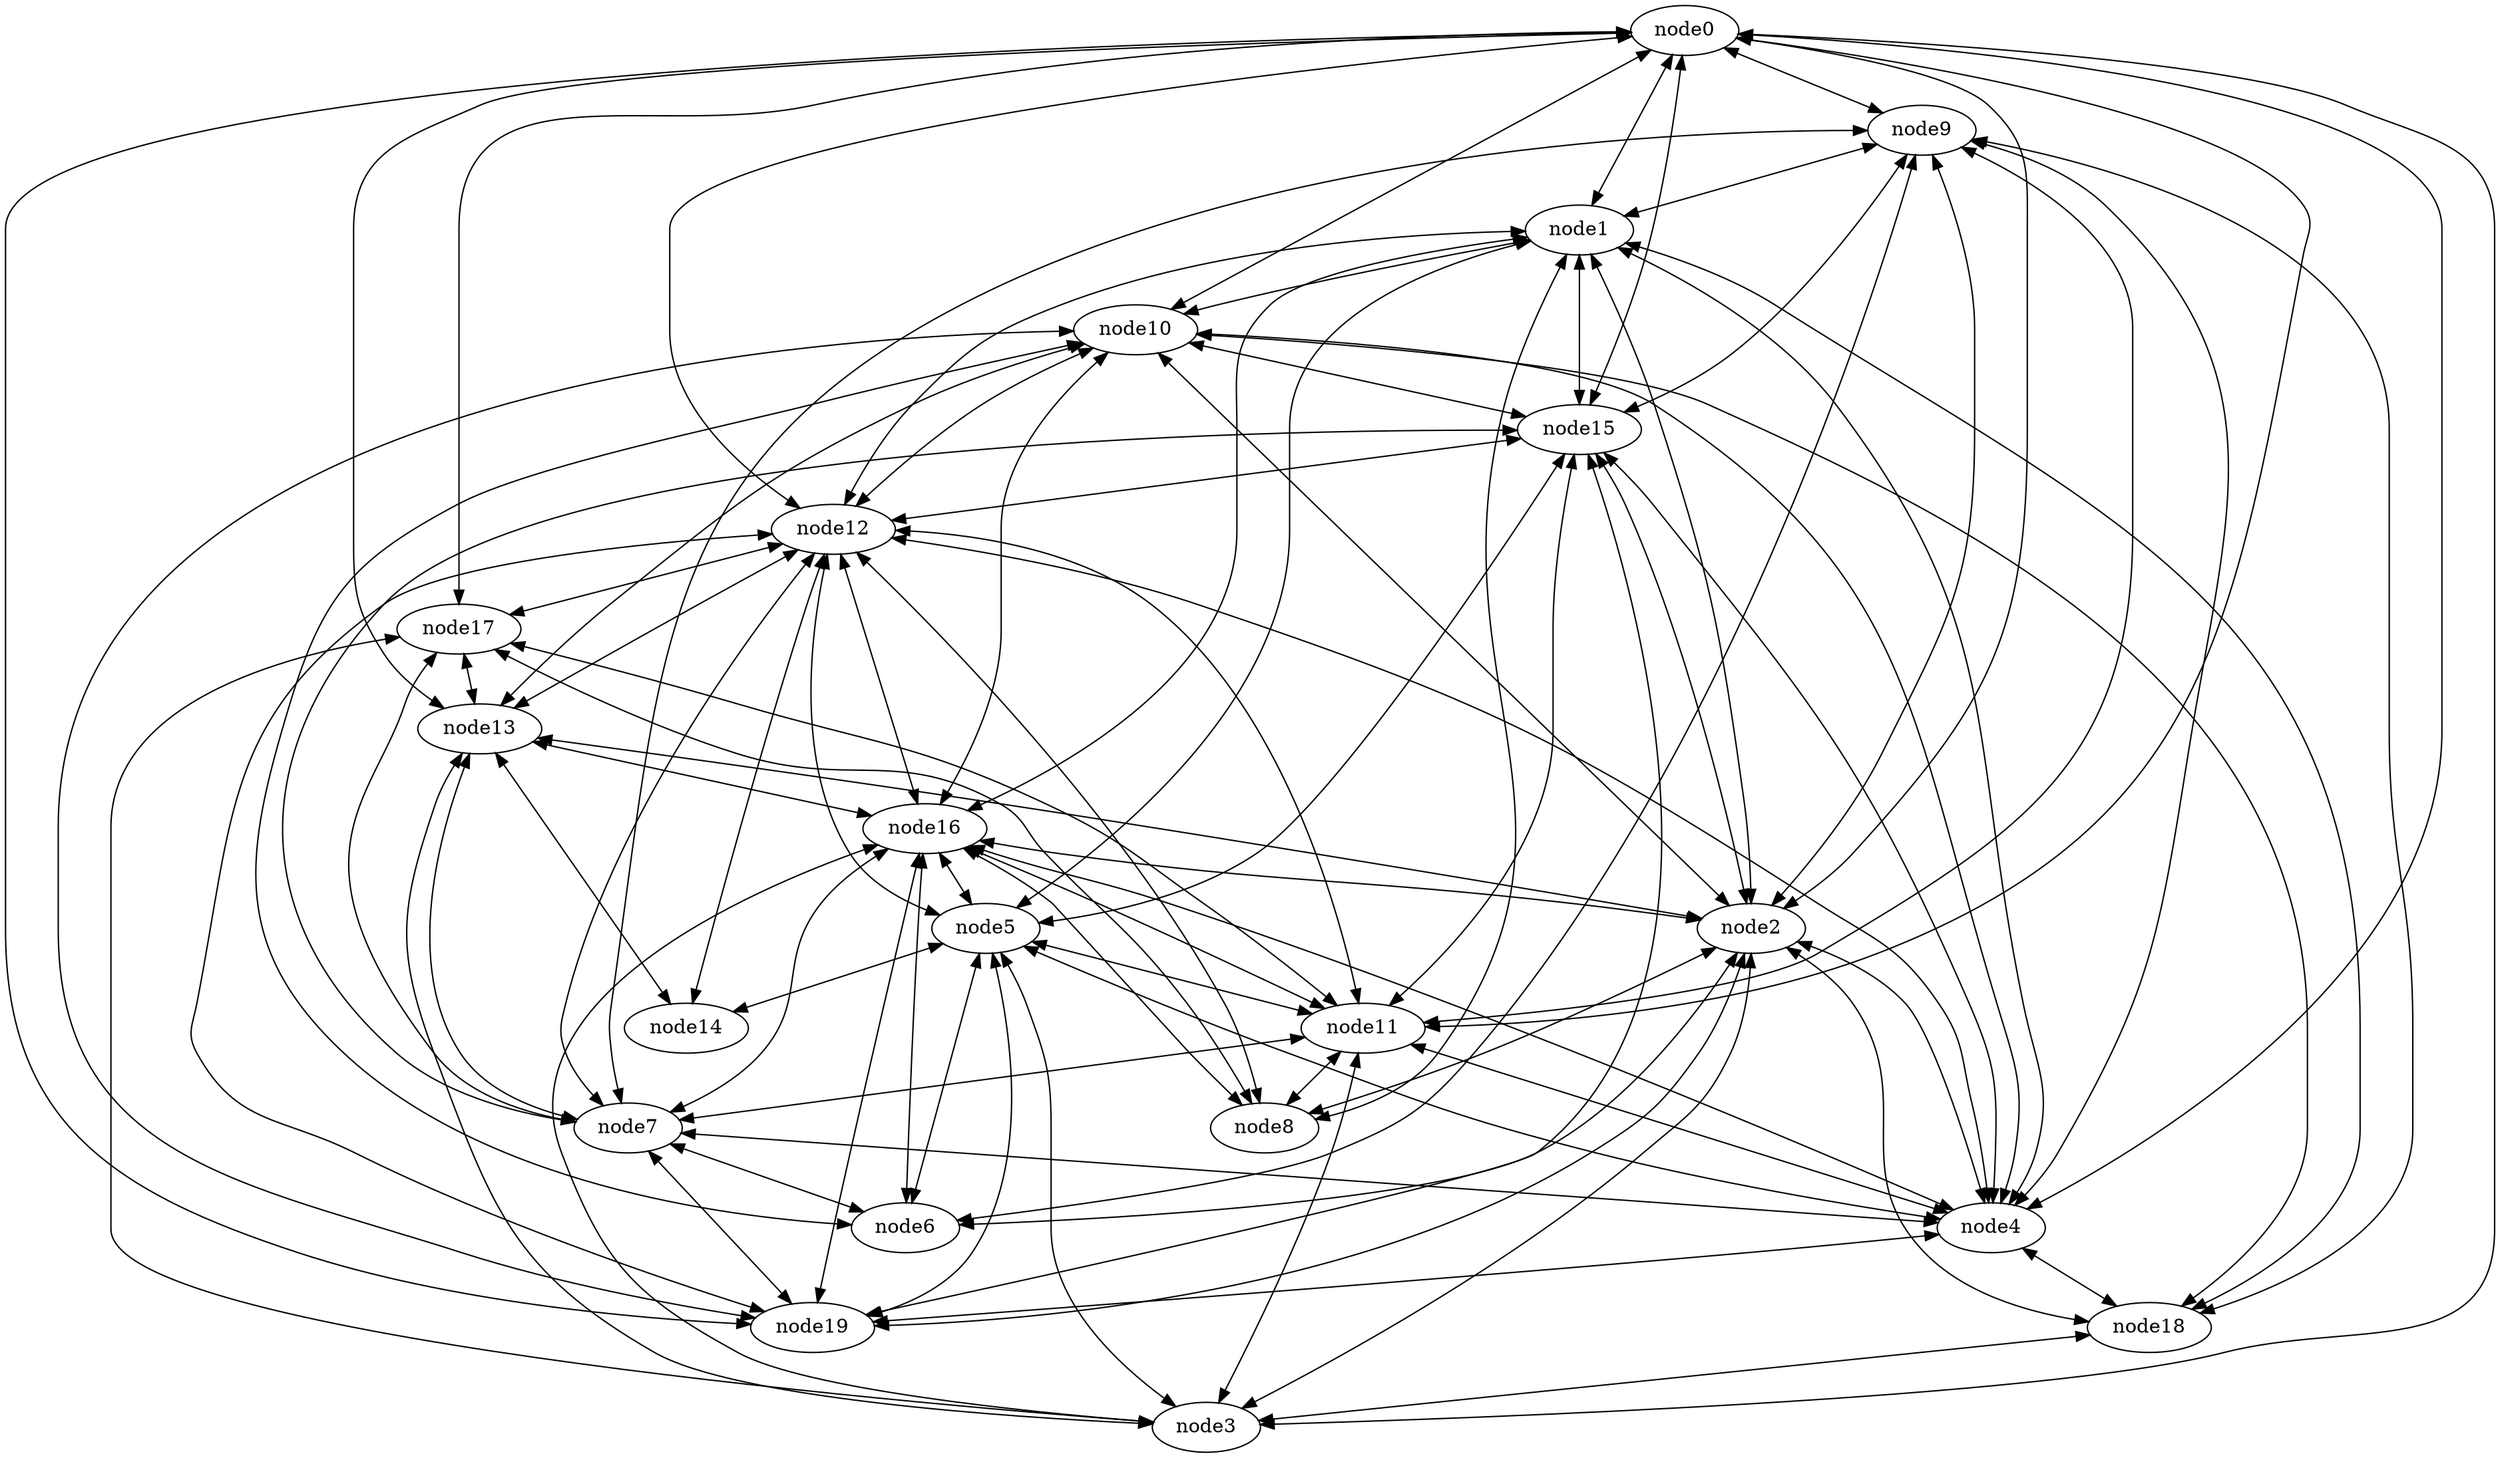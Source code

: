 digraph G {
  node0 -> node9 [dir=both]
  node0 -> node10 [dir=both]
  node0 -> node17 [dir=both]
  node0 -> node12 [dir=both]
  node0 -> node1 [dir=both]
  node0 -> node2 [dir=both]
  node0 -> node11 [dir=both]
  node0 -> node3 [dir=both]
  node0 -> node15 [dir=both]
  node0 -> node4 [dir=both]
  node0 -> node19 [dir=both]
  node1 -> node15 [dir=both]
  node1 -> node2 [dir=both]
  node1 -> node18 [dir=both]
  node1 -> node8 [dir=both]
  node1 -> node10 [dir=both]
  node1 -> node12 [dir=both]
  node1 -> node5 [dir=both]
  node2 -> node9 [dir=both]
  node2 -> node6 [dir=both]
  node2 -> node4 [dir=both]
  node2 -> node18 [dir=both]
  node2 -> node19 [dir=both]
  node2 -> node10 [dir=both]
  node2 -> node13 [dir=both]
  node2 -> node3 [dir=both]
  node2 -> node8 [dir=both]
  node4 -> node11 [dir=both]
  node4 -> node9 [dir=both]
  node4 -> node5 [dir=both]
  node4 -> node16 [dir=both]
  node4 -> node19 [dir=both]
  node4 -> node18 [dir=both]
  node4 -> node15 [dir=both]
  node4 -> node12 [dir=both]
  node4 -> node1 [dir=both]
  node5 -> node15 [dir=both]
  node5 -> node11 [dir=both]
  node5 -> node14 [dir=both]
  node5 -> node19 [dir=both]
  node5 -> node12 [dir=both]
  node5 -> node6 [dir=both]
  node5 -> node3 [dir=both]
  node6 -> node16 [dir=both]
  node7 -> node15 [dir=both]
  node7 -> node16 [dir=both]
  node7 -> node9 [dir=both]
  node7 -> node4 [dir=both]
  node7 -> node13 [dir=both]
  node7 -> node6 [dir=both]
  node7 -> node19 [dir=both]
  node7 -> node17 [dir=both]
  node7 -> node12 [dir=both]
  node8 -> node17 [dir=both]
  node9 -> node11 [dir=both]
  node9 -> node18 [dir=both]
  node9 -> node15 [dir=both]
  node9 -> node1 [dir=both]
  node9 -> node6 [dir=both]
  node10 -> node18 [dir=both]
  node10 -> node15 [dir=both]
  node10 -> node4 [dir=both]
  node10 -> node6 [dir=both]
  node11 -> node15 [dir=both]
  node11 -> node8 [dir=both]
  node11 -> node12 [dir=both]
  node11 -> node3 [dir=both]
  node11 -> node7 [dir=both]
  node11 -> node17 [dir=both]
  node11 -> node16 [dir=both]
  node12 -> node14 [dir=both]
  node12 -> node8 [dir=both]
  node12 -> node17 [dir=both]
  node12 -> node10 [dir=both]
  node12 -> node19 [dir=both]
  node13 -> node16 [dir=both]
  node13 -> node0 [dir=both]
  node13 -> node12 [dir=both]
  node13 -> node3 [dir=both]
  node13 -> node14 [dir=both]
  node13 -> node10 [dir=both]
  node15 -> node19 [dir=both]
  node15 -> node2 [dir=both]
  node15 -> node12 [dir=both]
  node16 -> node3 [dir=both]
  node16 -> node2 [dir=both]
  node16 -> node12 [dir=both]
  node16 -> node10 [dir=both]
  node16 -> node8 [dir=both]
  node16 -> node5 [dir=both]
  node16 -> node1 [dir=both]
  node16 -> node19 [dir=both]
  node17 -> node3 [dir=both]
  node17 -> node13 [dir=both]
  node18 -> node3 [dir=both]
  node19 -> node10 [dir=both]
}